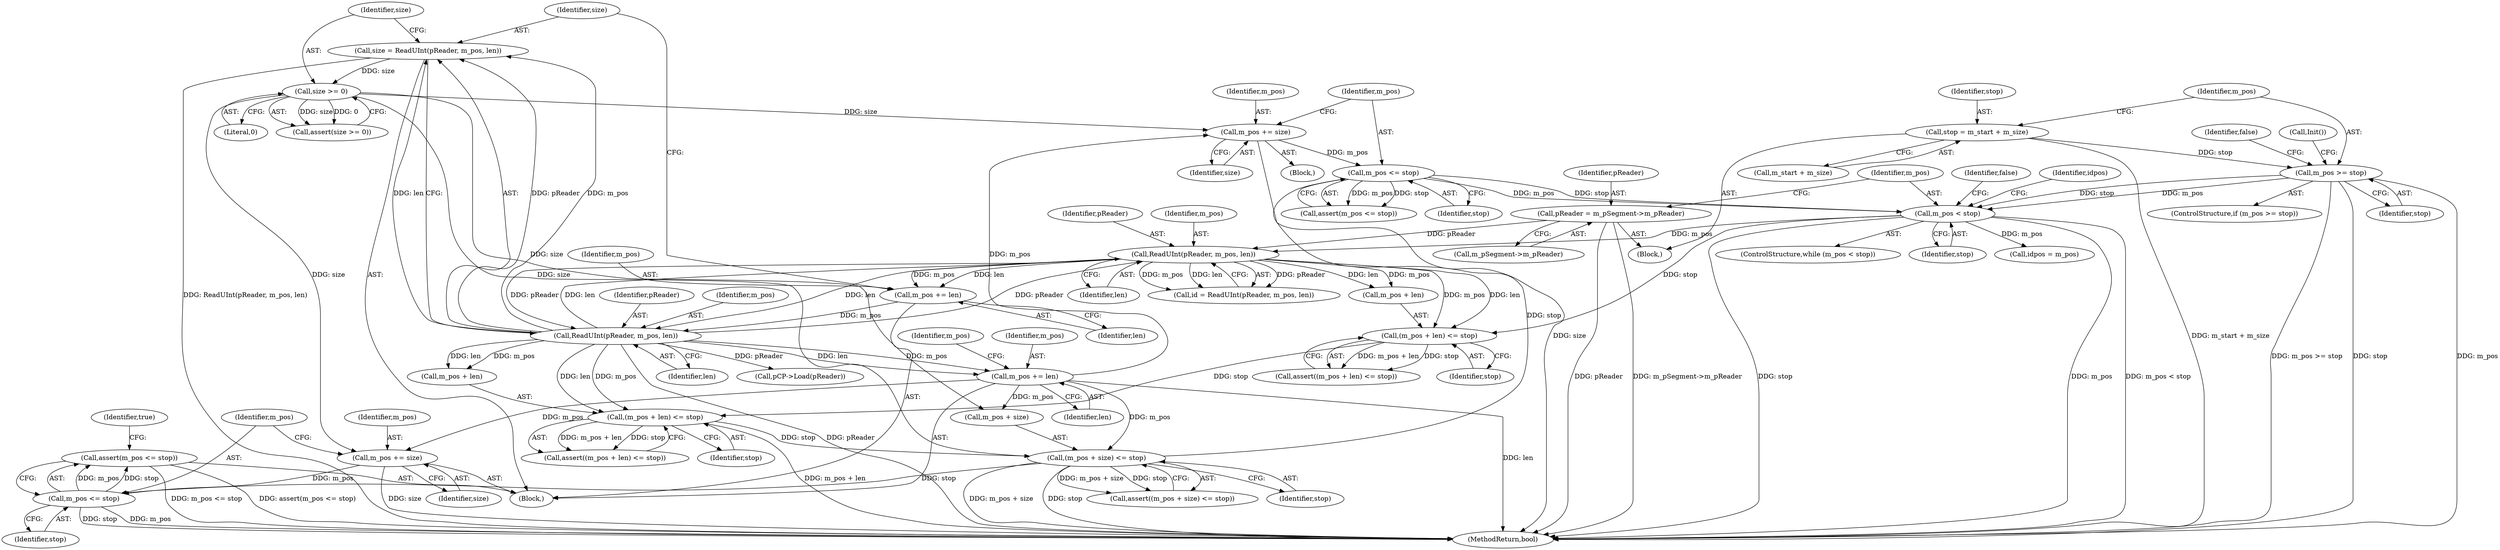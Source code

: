 digraph "1_Android_04839626ed859623901ebd3a5fd483982186b59d_159@API" {
"1000238" [label="(Call,assert(m_pos <= stop))"];
"1000239" [label="(Call,m_pos <= stop)"];
"1000235" [label="(Call,m_pos += size)"];
"1000167" [label="(Call,size >= 0)"];
"1000160" [label="(Call,size = ReadUInt(pReader, m_pos, len))"];
"1000162" [label="(Call,ReadUInt(pReader, m_pos, len))"];
"1000142" [label="(Call,ReadUInt(pReader, m_pos, len))"];
"1000124" [label="(Call,pReader = m_pSegment->m_pReader)"];
"1000130" [label="(Call,m_pos < stop)"];
"1000194" [label="(Call,m_pos <= stop)"];
"1000190" [label="(Call,m_pos += size)"];
"1000176" [label="(Call,m_pos += len)"];
"1000180" [label="(Call,(m_pos + size) <= stop)"];
"1000171" [label="(Call,(m_pos + len) <= stop)"];
"1000151" [label="(Call,(m_pos + len) <= stop)"];
"1000118" [label="(Call,m_pos >= stop)"];
"1000112" [label="(Call,stop = m_start + m_size)"];
"1000156" [label="(Call,m_pos += len)"];
"1000175" [label="(Identifier,stop)"];
"1000178" [label="(Identifier,len)"];
"1000112" [label="(Call,stop = m_start + m_size)"];
"1000181" [label="(Call,m_pos + size)"];
"1000177" [label="(Identifier,m_pos)"];
"1000126" [label="(Call,m_pSegment->m_pReader)"];
"1000193" [label="(Call,assert(m_pos <= stop))"];
"1000136" [label="(Identifier,idpos)"];
"1000114" [label="(Call,m_start + m_size)"];
"1000110" [label="(Block,)"];
"1000171" [label="(Call,(m_pos + len) <= stop)"];
"1000243" [label="(Identifier,true)"];
"1000245" [label="(Identifier,false)"];
"1000118" [label="(Call,m_pos >= stop)"];
"1000196" [label="(Identifier,stop)"];
"1000155" [label="(Identifier,stop)"];
"1000237" [label="(Identifier,size)"];
"1000156" [label="(Call,m_pos += len)"];
"1000145" [label="(Identifier,len)"];
"1000113" [label="(Identifier,stop)"];
"1000135" [label="(Call,idpos = m_pos)"];
"1000119" [label="(Identifier,m_pos)"];
"1000172" [label="(Call,m_pos + len)"];
"1000246" [label="(MethodReturn,bool)"];
"1000184" [label="(Identifier,stop)"];
"1000122" [label="(Identifier,false)"];
"1000123" [label="(Call,Init())"];
"1000163" [label="(Identifier,pReader)"];
"1000182" [label="(Identifier,m_pos)"];
"1000120" [label="(Identifier,stop)"];
"1000162" [label="(Call,ReadUInt(pReader, m_pos, len))"];
"1000191" [label="(Identifier,m_pos)"];
"1000131" [label="(Identifier,m_pos)"];
"1000190" [label="(Call,m_pos += size)"];
"1000157" [label="(Identifier,m_pos)"];
"1000166" [label="(Call,assert(size >= 0))"];
"1000160" [label="(Call,size = ReadUInt(pReader, m_pos, len))"];
"1000144" [label="(Identifier,m_pos)"];
"1000176" [label="(Call,m_pos += len)"];
"1000129" [label="(ControlStructure,while (m_pos < stop))"];
"1000152" [label="(Call,m_pos + len)"];
"1000117" [label="(ControlStructure,if (m_pos >= stop))"];
"1000167" [label="(Call,size >= 0)"];
"1000241" [label="(Identifier,stop)"];
"1000235" [label="(Call,m_pos += size)"];
"1000130" [label="(Call,m_pos < stop)"];
"1000164" [label="(Identifier,m_pos)"];
"1000240" [label="(Identifier,m_pos)"];
"1000170" [label="(Call,assert((m_pos + len) <= stop))"];
"1000189" [label="(Block,)"];
"1000151" [label="(Call,(m_pos + len) <= stop)"];
"1000195" [label="(Identifier,m_pos)"];
"1000142" [label="(Call,ReadUInt(pReader, m_pos, len))"];
"1000168" [label="(Identifier,size)"];
"1000229" [label="(Call,pCP->Load(pReader))"];
"1000143" [label="(Identifier,pReader)"];
"1000158" [label="(Identifier,len)"];
"1000132" [label="(Identifier,stop)"];
"1000180" [label="(Call,(m_pos + size) <= stop)"];
"1000140" [label="(Call,id = ReadUInt(pReader, m_pos, len))"];
"1000236" [label="(Identifier,m_pos)"];
"1000192" [label="(Identifier,size)"];
"1000124" [label="(Call,pReader = m_pSegment->m_pReader)"];
"1000239" [label="(Call,m_pos <= stop)"];
"1000165" [label="(Identifier,len)"];
"1000125" [label="(Identifier,pReader)"];
"1000133" [label="(Block,)"];
"1000179" [label="(Call,assert((m_pos + size) <= stop))"];
"1000169" [label="(Literal,0)"];
"1000150" [label="(Call,assert((m_pos + len) <= stop))"];
"1000238" [label="(Call,assert(m_pos <= stop))"];
"1000194" [label="(Call,m_pos <= stop)"];
"1000161" [label="(Identifier,size)"];
"1000238" -> "1000133"  [label="AST: "];
"1000238" -> "1000239"  [label="CFG: "];
"1000239" -> "1000238"  [label="AST: "];
"1000243" -> "1000238"  [label="CFG: "];
"1000238" -> "1000246"  [label="DDG: m_pos <= stop"];
"1000238" -> "1000246"  [label="DDG: assert(m_pos <= stop)"];
"1000239" -> "1000238"  [label="DDG: m_pos"];
"1000239" -> "1000238"  [label="DDG: stop"];
"1000239" -> "1000241"  [label="CFG: "];
"1000240" -> "1000239"  [label="AST: "];
"1000241" -> "1000239"  [label="AST: "];
"1000239" -> "1000246"  [label="DDG: m_pos"];
"1000239" -> "1000246"  [label="DDG: stop"];
"1000235" -> "1000239"  [label="DDG: m_pos"];
"1000180" -> "1000239"  [label="DDG: stop"];
"1000235" -> "1000133"  [label="AST: "];
"1000235" -> "1000237"  [label="CFG: "];
"1000236" -> "1000235"  [label="AST: "];
"1000237" -> "1000235"  [label="AST: "];
"1000240" -> "1000235"  [label="CFG: "];
"1000235" -> "1000246"  [label="DDG: size"];
"1000167" -> "1000235"  [label="DDG: size"];
"1000176" -> "1000235"  [label="DDG: m_pos"];
"1000167" -> "1000166"  [label="AST: "];
"1000167" -> "1000169"  [label="CFG: "];
"1000168" -> "1000167"  [label="AST: "];
"1000169" -> "1000167"  [label="AST: "];
"1000166" -> "1000167"  [label="CFG: "];
"1000167" -> "1000166"  [label="DDG: size"];
"1000167" -> "1000166"  [label="DDG: 0"];
"1000160" -> "1000167"  [label="DDG: size"];
"1000167" -> "1000180"  [label="DDG: size"];
"1000167" -> "1000181"  [label="DDG: size"];
"1000167" -> "1000190"  [label="DDG: size"];
"1000160" -> "1000133"  [label="AST: "];
"1000160" -> "1000162"  [label="CFG: "];
"1000161" -> "1000160"  [label="AST: "];
"1000162" -> "1000160"  [label="AST: "];
"1000168" -> "1000160"  [label="CFG: "];
"1000160" -> "1000246"  [label="DDG: ReadUInt(pReader, m_pos, len)"];
"1000162" -> "1000160"  [label="DDG: pReader"];
"1000162" -> "1000160"  [label="DDG: m_pos"];
"1000162" -> "1000160"  [label="DDG: len"];
"1000162" -> "1000165"  [label="CFG: "];
"1000163" -> "1000162"  [label="AST: "];
"1000164" -> "1000162"  [label="AST: "];
"1000165" -> "1000162"  [label="AST: "];
"1000162" -> "1000246"  [label="DDG: pReader"];
"1000162" -> "1000142"  [label="DDG: pReader"];
"1000162" -> "1000142"  [label="DDG: len"];
"1000142" -> "1000162"  [label="DDG: pReader"];
"1000142" -> "1000162"  [label="DDG: len"];
"1000156" -> "1000162"  [label="DDG: m_pos"];
"1000162" -> "1000171"  [label="DDG: m_pos"];
"1000162" -> "1000171"  [label="DDG: len"];
"1000162" -> "1000172"  [label="DDG: m_pos"];
"1000162" -> "1000172"  [label="DDG: len"];
"1000162" -> "1000176"  [label="DDG: len"];
"1000162" -> "1000176"  [label="DDG: m_pos"];
"1000162" -> "1000229"  [label="DDG: pReader"];
"1000142" -> "1000140"  [label="AST: "];
"1000142" -> "1000145"  [label="CFG: "];
"1000143" -> "1000142"  [label="AST: "];
"1000144" -> "1000142"  [label="AST: "];
"1000145" -> "1000142"  [label="AST: "];
"1000140" -> "1000142"  [label="CFG: "];
"1000142" -> "1000140"  [label="DDG: pReader"];
"1000142" -> "1000140"  [label="DDG: m_pos"];
"1000142" -> "1000140"  [label="DDG: len"];
"1000124" -> "1000142"  [label="DDG: pReader"];
"1000130" -> "1000142"  [label="DDG: m_pos"];
"1000142" -> "1000151"  [label="DDG: m_pos"];
"1000142" -> "1000151"  [label="DDG: len"];
"1000142" -> "1000152"  [label="DDG: m_pos"];
"1000142" -> "1000152"  [label="DDG: len"];
"1000142" -> "1000156"  [label="DDG: len"];
"1000142" -> "1000156"  [label="DDG: m_pos"];
"1000124" -> "1000110"  [label="AST: "];
"1000124" -> "1000126"  [label="CFG: "];
"1000125" -> "1000124"  [label="AST: "];
"1000126" -> "1000124"  [label="AST: "];
"1000131" -> "1000124"  [label="CFG: "];
"1000124" -> "1000246"  [label="DDG: m_pSegment->m_pReader"];
"1000124" -> "1000246"  [label="DDG: pReader"];
"1000130" -> "1000129"  [label="AST: "];
"1000130" -> "1000132"  [label="CFG: "];
"1000131" -> "1000130"  [label="AST: "];
"1000132" -> "1000130"  [label="AST: "];
"1000136" -> "1000130"  [label="CFG: "];
"1000245" -> "1000130"  [label="CFG: "];
"1000130" -> "1000246"  [label="DDG: m_pos < stop"];
"1000130" -> "1000246"  [label="DDG: stop"];
"1000130" -> "1000246"  [label="DDG: m_pos"];
"1000194" -> "1000130"  [label="DDG: m_pos"];
"1000194" -> "1000130"  [label="DDG: stop"];
"1000118" -> "1000130"  [label="DDG: m_pos"];
"1000118" -> "1000130"  [label="DDG: stop"];
"1000130" -> "1000135"  [label="DDG: m_pos"];
"1000130" -> "1000151"  [label="DDG: stop"];
"1000194" -> "1000193"  [label="AST: "];
"1000194" -> "1000196"  [label="CFG: "];
"1000195" -> "1000194"  [label="AST: "];
"1000196" -> "1000194"  [label="AST: "];
"1000193" -> "1000194"  [label="CFG: "];
"1000194" -> "1000193"  [label="DDG: m_pos"];
"1000194" -> "1000193"  [label="DDG: stop"];
"1000190" -> "1000194"  [label="DDG: m_pos"];
"1000180" -> "1000194"  [label="DDG: stop"];
"1000190" -> "1000189"  [label="AST: "];
"1000190" -> "1000192"  [label="CFG: "];
"1000191" -> "1000190"  [label="AST: "];
"1000192" -> "1000190"  [label="AST: "];
"1000195" -> "1000190"  [label="CFG: "];
"1000190" -> "1000246"  [label="DDG: size"];
"1000176" -> "1000190"  [label="DDG: m_pos"];
"1000176" -> "1000133"  [label="AST: "];
"1000176" -> "1000178"  [label="CFG: "];
"1000177" -> "1000176"  [label="AST: "];
"1000178" -> "1000176"  [label="AST: "];
"1000182" -> "1000176"  [label="CFG: "];
"1000176" -> "1000246"  [label="DDG: len"];
"1000176" -> "1000180"  [label="DDG: m_pos"];
"1000176" -> "1000181"  [label="DDG: m_pos"];
"1000180" -> "1000179"  [label="AST: "];
"1000180" -> "1000184"  [label="CFG: "];
"1000181" -> "1000180"  [label="AST: "];
"1000184" -> "1000180"  [label="AST: "];
"1000179" -> "1000180"  [label="CFG: "];
"1000180" -> "1000246"  [label="DDG: m_pos + size"];
"1000180" -> "1000246"  [label="DDG: stop"];
"1000180" -> "1000179"  [label="DDG: m_pos + size"];
"1000180" -> "1000179"  [label="DDG: stop"];
"1000171" -> "1000180"  [label="DDG: stop"];
"1000171" -> "1000170"  [label="AST: "];
"1000171" -> "1000175"  [label="CFG: "];
"1000172" -> "1000171"  [label="AST: "];
"1000175" -> "1000171"  [label="AST: "];
"1000170" -> "1000171"  [label="CFG: "];
"1000171" -> "1000246"  [label="DDG: m_pos + len"];
"1000171" -> "1000170"  [label="DDG: m_pos + len"];
"1000171" -> "1000170"  [label="DDG: stop"];
"1000151" -> "1000171"  [label="DDG: stop"];
"1000151" -> "1000150"  [label="AST: "];
"1000151" -> "1000155"  [label="CFG: "];
"1000152" -> "1000151"  [label="AST: "];
"1000155" -> "1000151"  [label="AST: "];
"1000150" -> "1000151"  [label="CFG: "];
"1000151" -> "1000150"  [label="DDG: m_pos + len"];
"1000151" -> "1000150"  [label="DDG: stop"];
"1000118" -> "1000117"  [label="AST: "];
"1000118" -> "1000120"  [label="CFG: "];
"1000119" -> "1000118"  [label="AST: "];
"1000120" -> "1000118"  [label="AST: "];
"1000122" -> "1000118"  [label="CFG: "];
"1000123" -> "1000118"  [label="CFG: "];
"1000118" -> "1000246"  [label="DDG: m_pos"];
"1000118" -> "1000246"  [label="DDG: m_pos >= stop"];
"1000118" -> "1000246"  [label="DDG: stop"];
"1000112" -> "1000118"  [label="DDG: stop"];
"1000112" -> "1000110"  [label="AST: "];
"1000112" -> "1000114"  [label="CFG: "];
"1000113" -> "1000112"  [label="AST: "];
"1000114" -> "1000112"  [label="AST: "];
"1000119" -> "1000112"  [label="CFG: "];
"1000112" -> "1000246"  [label="DDG: m_start + m_size"];
"1000156" -> "1000133"  [label="AST: "];
"1000156" -> "1000158"  [label="CFG: "];
"1000157" -> "1000156"  [label="AST: "];
"1000158" -> "1000156"  [label="AST: "];
"1000161" -> "1000156"  [label="CFG: "];
}

